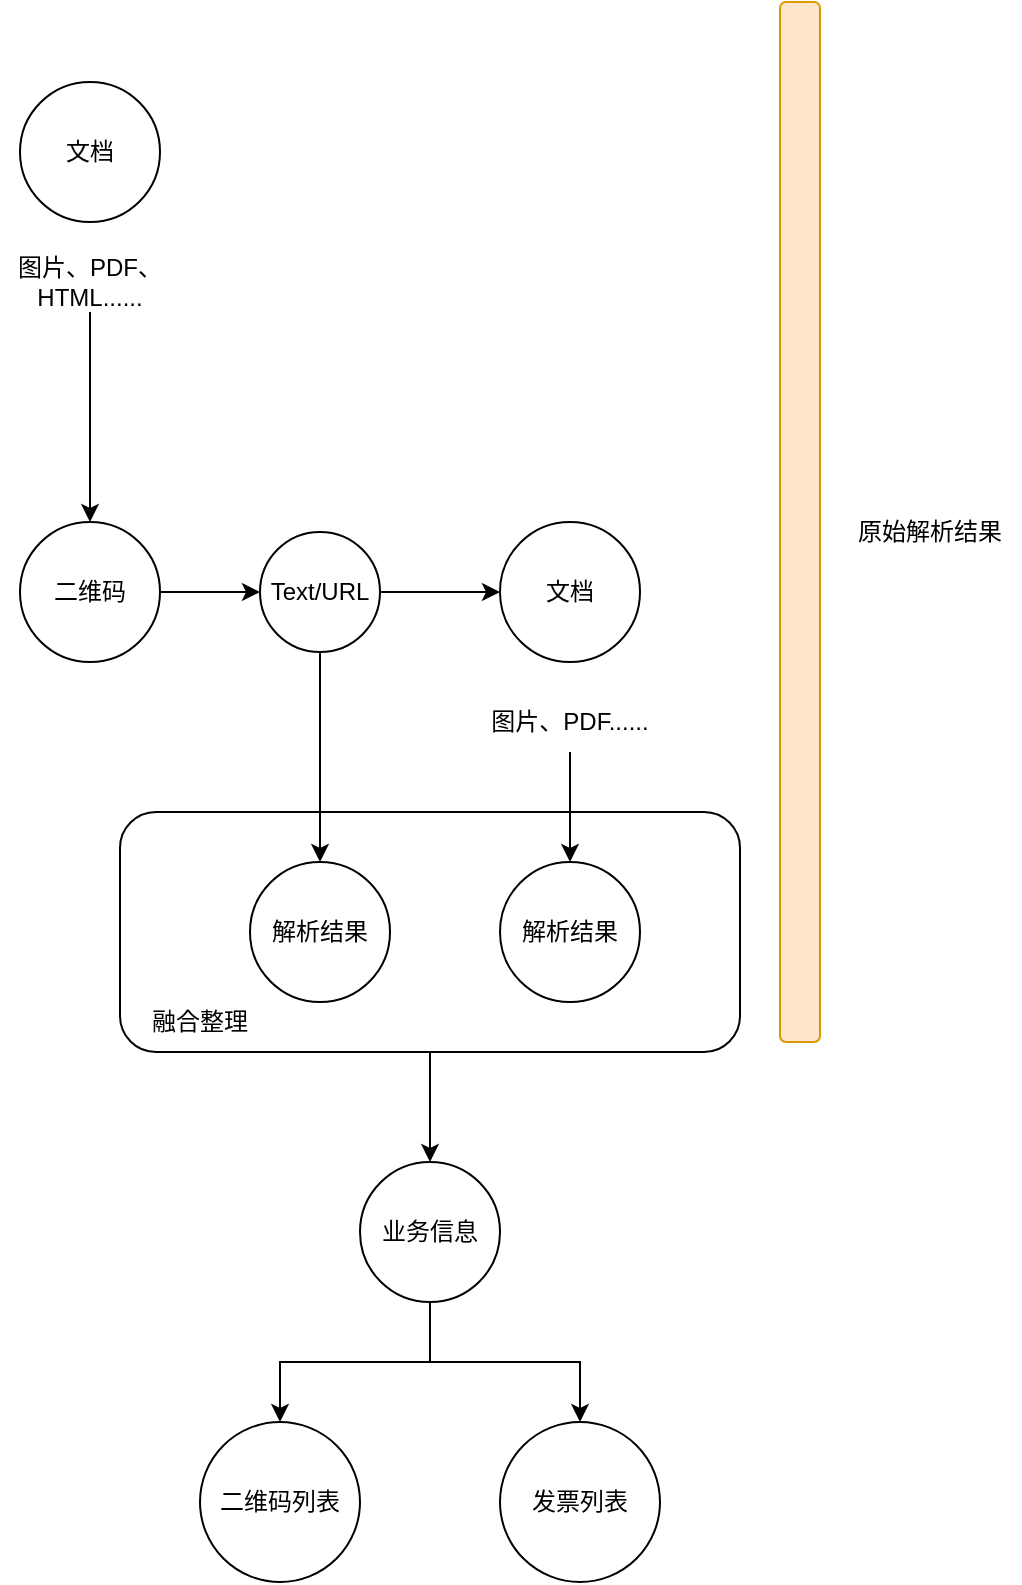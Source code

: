 <mxfile version="24.2.3" type="github">
  <diagram name="Page-1" id="nOhjvLSkiI6Gft-o41ZN">
    <mxGraphModel dx="1194" dy="756" grid="1" gridSize="10" guides="1" tooltips="1" connect="1" arrows="1" fold="1" page="1" pageScale="1" pageWidth="850" pageHeight="1100" math="0" shadow="0">
      <root>
        <mxCell id="0" />
        <mxCell id="1" parent="0" />
        <mxCell id="dDIRc1-SOkfvqXcVqXz5-1" value="文档" style="ellipse;whiteSpace=wrap;html=1;aspect=fixed;" vertex="1" parent="1">
          <mxGeometry x="30" y="90" width="70" height="70" as="geometry" />
        </mxCell>
        <mxCell id="dDIRc1-SOkfvqXcVqXz5-11" style="edgeStyle=orthogonalEdgeStyle;rounded=0;orthogonalLoop=1;jettySize=auto;html=1;" edge="1" parent="1" source="dDIRc1-SOkfvqXcVqXz5-2" target="dDIRc1-SOkfvqXcVqXz5-10">
          <mxGeometry relative="1" as="geometry" />
        </mxCell>
        <mxCell id="dDIRc1-SOkfvqXcVqXz5-2" value="图片、PDF、HTML......" style="text;html=1;align=center;verticalAlign=middle;whiteSpace=wrap;rounded=0;" vertex="1" parent="1">
          <mxGeometry x="20" y="175" width="90" height="30" as="geometry" />
        </mxCell>
        <mxCell id="dDIRc1-SOkfvqXcVqXz5-15" style="edgeStyle=orthogonalEdgeStyle;rounded=0;orthogonalLoop=1;jettySize=auto;html=1;entryX=0;entryY=0.5;entryDx=0;entryDy=0;" edge="1" parent="1" source="dDIRc1-SOkfvqXcVqXz5-10" target="dDIRc1-SOkfvqXcVqXz5-13">
          <mxGeometry relative="1" as="geometry" />
        </mxCell>
        <mxCell id="dDIRc1-SOkfvqXcVqXz5-10" value="二维码" style="ellipse;whiteSpace=wrap;html=1;aspect=fixed;" vertex="1" parent="1">
          <mxGeometry x="30" y="310" width="70" height="70" as="geometry" />
        </mxCell>
        <mxCell id="dDIRc1-SOkfvqXcVqXz5-24" style="edgeStyle=orthogonalEdgeStyle;rounded=0;orthogonalLoop=1;jettySize=auto;html=1;" edge="1" parent="1" source="dDIRc1-SOkfvqXcVqXz5-13" target="dDIRc1-SOkfvqXcVqXz5-18">
          <mxGeometry relative="1" as="geometry" />
        </mxCell>
        <mxCell id="dDIRc1-SOkfvqXcVqXz5-26" style="edgeStyle=orthogonalEdgeStyle;rounded=0;orthogonalLoop=1;jettySize=auto;html=1;" edge="1" parent="1" source="dDIRc1-SOkfvqXcVqXz5-13" target="dDIRc1-SOkfvqXcVqXz5-25">
          <mxGeometry relative="1" as="geometry" />
        </mxCell>
        <mxCell id="dDIRc1-SOkfvqXcVqXz5-13" value="Text/URL" style="ellipse;whiteSpace=wrap;html=1;aspect=fixed;" vertex="1" parent="1">
          <mxGeometry x="150" y="315" width="60" height="60" as="geometry" />
        </mxCell>
        <mxCell id="dDIRc1-SOkfvqXcVqXz5-18" value="文档" style="ellipse;whiteSpace=wrap;html=1;aspect=fixed;" vertex="1" parent="1">
          <mxGeometry x="270" y="310" width="70" height="70" as="geometry" />
        </mxCell>
        <mxCell id="dDIRc1-SOkfvqXcVqXz5-28" style="edgeStyle=orthogonalEdgeStyle;rounded=0;orthogonalLoop=1;jettySize=auto;html=1;" edge="1" parent="1" source="dDIRc1-SOkfvqXcVqXz5-19" target="dDIRc1-SOkfvqXcVqXz5-27">
          <mxGeometry relative="1" as="geometry" />
        </mxCell>
        <mxCell id="dDIRc1-SOkfvqXcVqXz5-19" value="图片、PDF......" style="text;html=1;align=center;verticalAlign=middle;whiteSpace=wrap;rounded=0;" vertex="1" parent="1">
          <mxGeometry x="260" y="395" width="90" height="30" as="geometry" />
        </mxCell>
        <mxCell id="dDIRc1-SOkfvqXcVqXz5-33" style="edgeStyle=orthogonalEdgeStyle;rounded=0;orthogonalLoop=1;jettySize=auto;html=1;" edge="1" parent="1" source="dDIRc1-SOkfvqXcVqXz5-29" target="dDIRc1-SOkfvqXcVqXz5-32">
          <mxGeometry relative="1" as="geometry" />
        </mxCell>
        <mxCell id="dDIRc1-SOkfvqXcVqXz5-29" value="" style="rounded=1;whiteSpace=wrap;html=1;fillColor=none;" vertex="1" parent="1">
          <mxGeometry x="80" y="455" width="310" height="120" as="geometry" />
        </mxCell>
        <mxCell id="dDIRc1-SOkfvqXcVqXz5-25" value="解析结果" style="ellipse;whiteSpace=wrap;html=1;aspect=fixed;" vertex="1" parent="1">
          <mxGeometry x="145" y="480" width="70" height="70" as="geometry" />
        </mxCell>
        <mxCell id="dDIRc1-SOkfvqXcVqXz5-27" value="解析结果" style="ellipse;whiteSpace=wrap;html=1;aspect=fixed;" vertex="1" parent="1">
          <mxGeometry x="270" y="480" width="70" height="70" as="geometry" />
        </mxCell>
        <mxCell id="dDIRc1-SOkfvqXcVqXz5-30" value="融合整理" style="text;html=1;align=center;verticalAlign=middle;whiteSpace=wrap;rounded=0;" vertex="1" parent="1">
          <mxGeometry x="90" y="545" width="60" height="30" as="geometry" />
        </mxCell>
        <mxCell id="dDIRc1-SOkfvqXcVqXz5-40" style="edgeStyle=orthogonalEdgeStyle;rounded=0;orthogonalLoop=1;jettySize=auto;html=1;" edge="1" parent="1" source="dDIRc1-SOkfvqXcVqXz5-32" target="dDIRc1-SOkfvqXcVqXz5-38">
          <mxGeometry relative="1" as="geometry" />
        </mxCell>
        <mxCell id="dDIRc1-SOkfvqXcVqXz5-41" style="edgeStyle=orthogonalEdgeStyle;rounded=0;orthogonalLoop=1;jettySize=auto;html=1;" edge="1" parent="1" source="dDIRc1-SOkfvqXcVqXz5-32" target="dDIRc1-SOkfvqXcVqXz5-39">
          <mxGeometry relative="1" as="geometry" />
        </mxCell>
        <mxCell id="dDIRc1-SOkfvqXcVqXz5-32" value="业务信息" style="ellipse;whiteSpace=wrap;html=1;aspect=fixed;" vertex="1" parent="1">
          <mxGeometry x="200" y="630" width="70" height="70" as="geometry" />
        </mxCell>
        <mxCell id="dDIRc1-SOkfvqXcVqXz5-36" value="" style="rounded=1;whiteSpace=wrap;html=1;fillColor=#ffe6cc;strokeColor=#d79b00;" vertex="1" parent="1">
          <mxGeometry x="410" y="50" width="20" height="520" as="geometry" />
        </mxCell>
        <mxCell id="dDIRc1-SOkfvqXcVqXz5-37" value="原始解析结果" style="text;html=1;align=center;verticalAlign=middle;whiteSpace=wrap;rounded=0;" vertex="1" parent="1">
          <mxGeometry x="440" y="300" width="90" height="30" as="geometry" />
        </mxCell>
        <mxCell id="dDIRc1-SOkfvqXcVqXz5-38" value="二维码列表" style="ellipse;whiteSpace=wrap;html=1;aspect=fixed;" vertex="1" parent="1">
          <mxGeometry x="120" y="760" width="80" height="80" as="geometry" />
        </mxCell>
        <mxCell id="dDIRc1-SOkfvqXcVqXz5-39" value="发票列表" style="ellipse;whiteSpace=wrap;html=1;aspect=fixed;" vertex="1" parent="1">
          <mxGeometry x="270" y="760" width="80" height="80" as="geometry" />
        </mxCell>
      </root>
    </mxGraphModel>
  </diagram>
</mxfile>
